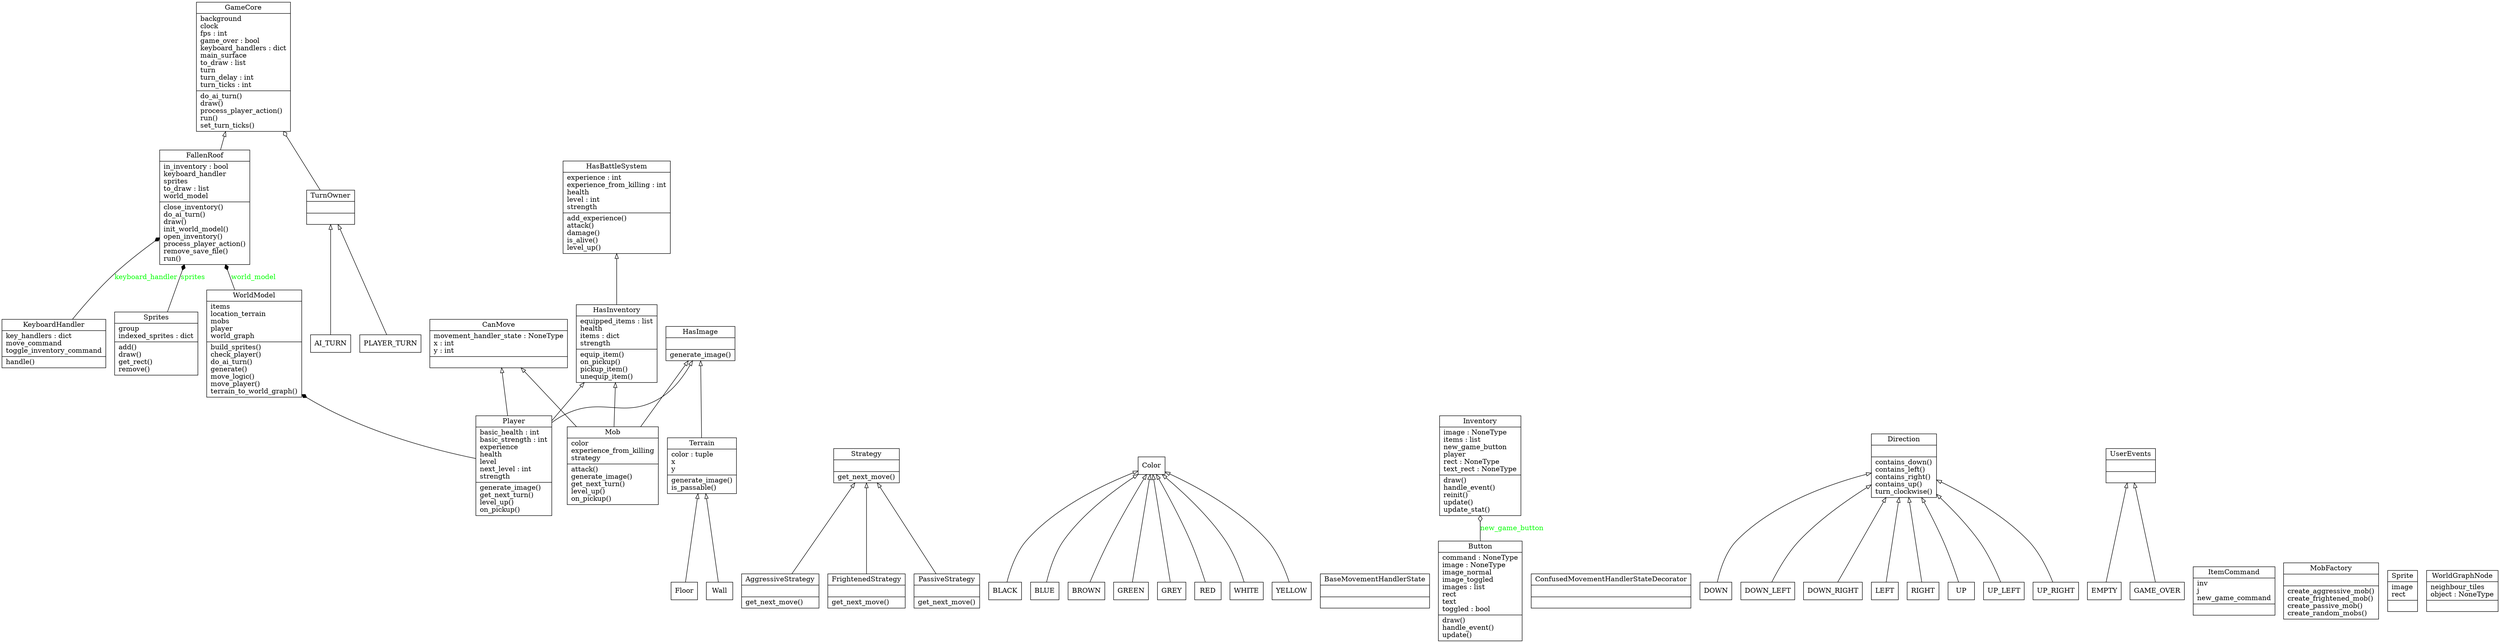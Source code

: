 digraph "classes" {
charset="utf-8"
rankdir=BT
"0" [label="{AI_TURN}", shape="record"];
"1" [label="{AggressiveStrategy|\l|get_next_move()\l}", shape="record"];
"2" [label="{BLACK}", shape="record"];
"3" [label="{BLUE}", shape="record"];
"4" [label="{BROWN}", shape="record"];
"5" [label="{BaseMovementHandlerState|\l|}", shape="record"];
"6" [label="{Button|command : NoneType\limage : NoneType\limage_normal\limage_toggled\limages : list\lrect\ltext\ltoggled : bool\l|draw()\lhandle_event()\lupdate()\l}", shape="record"];
"7" [label="{CanMove|movement_handler_state : NoneType\lx : int\ly : int\l|}", shape="record"];
"8" [label="{Color}", shape="record"];
"9" [label="{ConfusedMovementHandlerStateDecorator|\l|}", shape="record"];
"10" [label="{DOWN}", shape="record"];
"11" [label="{DOWN_LEFT}", shape="record"];
"12" [label="{DOWN_RIGHT}", shape="record"];
"13" [label="{Direction|\l|contains_down()\lcontains_left()\lcontains_right()\lcontains_up()\lturn_clockwise()\l}", shape="record"];
"14" [label="{EMPTY}", shape="record"];
"16" [label="{FallenRoof|in_inventory : bool\lkeyboard_handler\lsprites\lto_draw : list\lworld_model\l|close_inventory()\ldo_ai_turn()\ldraw()\linit_world_model()\lopen_inventory()\lprocess_player_action()\lremove_save_file()\lrun()\l}", shape="record"];
"17" [label="{Floor}", shape="record"];
"18" [label="{FrightenedStrategy|\l|get_next_move()\l}", shape="record"];
"19" [label="{GAME_OVER}", shape="record"];
"20" [label="{GREEN}", shape="record"];
"21" [label="{GREY}", shape="record"];
"22" [label="{GameCore|background\lclock\lfps : int\lgame_over : bool\lkeyboard_handlers : dict\lmain_surface\lto_draw : list\lturn\lturn_delay : int\lturn_ticks : int\l|do_ai_turn()\ldraw()\lprocess_player_action()\lrun()\lset_turn_ticks()\l}", shape="record"];
"23" [label="{HasBattleSystem|experience : int\lexperience_from_killing : int\lhealth\llevel : int\lstrength\l|add_experience()\lattack()\ldamage()\lis_alive()\llevel_up()\l}", shape="record"];
"24" [label="{HasImage|\l|generate_image()\l}", shape="record"];
"25" [label="{HasInventory|equipped_items : list\lhealth\litems : dict\lstrength\l|equip_item()\lon_pickup()\lpickup_item()\lunequip_item()\l}", shape="record"];
"26" [label="{Inventory|image : NoneType\litems : list\lnew_game_button\lplayer\lrect : NoneType\ltext_rect : NoneType\l|draw()\lhandle_event()\lreinit()\lupdate()\lupdate_stat()\l}", shape="record"];
"27" [label="{ItemCommand|inv\lj\lnew_game_command\l|}", shape="record"];
"29" [label="{KeyboardHandler|key_handlers : dict\lmove_command\ltoggle_inventory_command\l|handle()\l}", shape="record"];
"30" [label="{LEFT}", shape="record"];
"32" [label="{Mob|color\lexperience_from_killing\lstrategy\l|attack()\lgenerate_image()\lget_next_turn()\llevel_up()\lon_pickup()\l}", shape="record"];
"33" [label="{MobFactory|\l|create_aggressive_mob()\lcreate_frightened_mob()\lcreate_passive_mob()\lcreate_random_mobs()\l}", shape="record"];
"34" [label="{PLAYER_TURN}", shape="record"];
"35" [label="{PassiveStrategy|\l|get_next_move()\l}", shape="record"];
"36" [label="{Player|basic_health : int\lbasic_strength : int\lexperience\lhealth\llevel\lnext_level : int\lstrength\l|generate_image()\lget_next_turn()\llevel_up()\lon_pickup()\l}", shape="record"];
"37" [label="{RED}", shape="record"];
"39" [label="{RIGHT}", shape="record"];
"41" [label="{Sprite|image\lrect\l|}", shape="record"];
"42" [label="{Sprites|group\lindexed_sprites : dict\l|add()\ldraw()\lget_rect()\lremove()\l}", shape="record"];
"43" [label="{Strategy|\l|get_next_move()\l}", shape="record"];
"44" [label="{Terrain|color : tuple\lx\ly\l|generate_image()\lis_passable()\l}", shape="record"];
"45" [label="{TurnOwner|\l|}", shape="record"];
"46" [label="{UP}", shape="record"];
"47" [label="{UP_LEFT}", shape="record"];
"48" [label="{UP_RIGHT}", shape="record"];
"49" [label="{UserEvents|\l|}", shape="record"];
"50" [label="{WHITE}", shape="record"];
"51" [label="{Wall}", shape="record"];
"52" [label="{WorldGraphNode|neighbour_tiles\lobject : NoneType\l|}", shape="record"];
"53" [label="{WorldModel|items\llocation_terrain\lmobs\lplayer\lworld_graph\l|build_sprites()\lcheck_player()\ldo_ai_turn()\lgenerate()\lmove_logic()\lmove_player()\lterrain_to_world_graph()\l}", shape="record"];
"54" [label="{YELLOW}", shape="record"];
"1" -> "43" [arrowhead="empty", arrowtail="none"];
"16" -> "22" [arrowhead="empty", arrowtail="none"];
"17" -> "44" [arrowhead="empty", arrowtail="none"];
"18" -> "43" [arrowhead="empty", arrowtail="none"];
"25" -> "23" [arrowhead="empty", arrowtail="none"];
"32" -> "7" [arrowhead="empty", arrowtail="none"];
"32" -> "24" [arrowhead="empty", arrowtail="none"];
"32" -> "25" [arrowhead="empty", arrowtail="none"];
"35" -> "43" [arrowhead="empty", arrowtail="none"];
"36" -> "7" [arrowhead="empty", arrowtail="none"];
"36" -> "24" [arrowhead="empty", arrowtail="none"];
"36" -> "25" [arrowhead="empty", arrowtail="none"];
"44" -> "24" [arrowhead="empty", arrowtail="none"];
"51" -> "44" [arrowhead="empty", arrowtail="none"];
"6" -> "26" [arrowhead="diamond", arrowtail="none", fontcolor="green", label="new_game_button", style="solid", fillcolor="white"];
"29" -> "16" [arrowhead="diamond", arrowtail="none", fontcolor="green", label="keyboard_handler", style="solid"];
"45" -> "22" [arrowhead="diamond", arrowtail="none", fontcolor="green", style="solid", fillcolor="white"];
"42" -> "16" [arrowhead="diamond", arrowtail="none", fontcolor="green", label="sprites", style="solid"];
"53" -> "16" [arrowhead="diamond", arrowtail="none", fontcolor="green", label="world_model", style="solid"];

"36" -> "53" [arrowhead="diamond", arrowtail="none", fontcolor="green", style="solid"];
"2" -> "8" [arrowhead="empty", arrowtail="none"];
"3" -> "8" [arrowhead="empty", arrowtail="none"];
"4" -> "8" [arrowhead="empty", arrowtail="none"];
"20" -> "8" [arrowhead="empty", arrowtail="none"];
"21" -> "8" [arrowhead="empty", arrowtail="none"];
"37" -> "8" [arrowhead="empty", arrowtail="none"];
"50" -> "8" [arrowhead="empty", arrowtail="none"];
"54" -> "8" [arrowhead="empty", arrowtail="none"];
"10" -> "13" [arrowhead="empty", arrowtail="none"];
"11" -> "13" [arrowhead="empty", arrowtail="none"];
"12" -> "13" [arrowhead="empty", arrowtail="none"];
"30" -> "13" [arrowhead="empty", arrowtail="none"];
"39" -> "13" [arrowhead="empty", arrowtail="none"];
"46" -> "13" [arrowhead="empty", arrowtail="none"];
"47" -> "13" [arrowhead="empty", arrowtail="none"];
"48" -> "13" [arrowhead="empty", arrowtail="none"];
"0" -> "45" [arrowhead="empty", arrowtail="none"];
"34" -> "45" [arrowhead="empty", arrowtail="none"];
"14" -> "49" [arrowhead="empty", arrowtail="none"];
"19" -> "49" [arrowhead="empty", arrowtail="none"];
}
